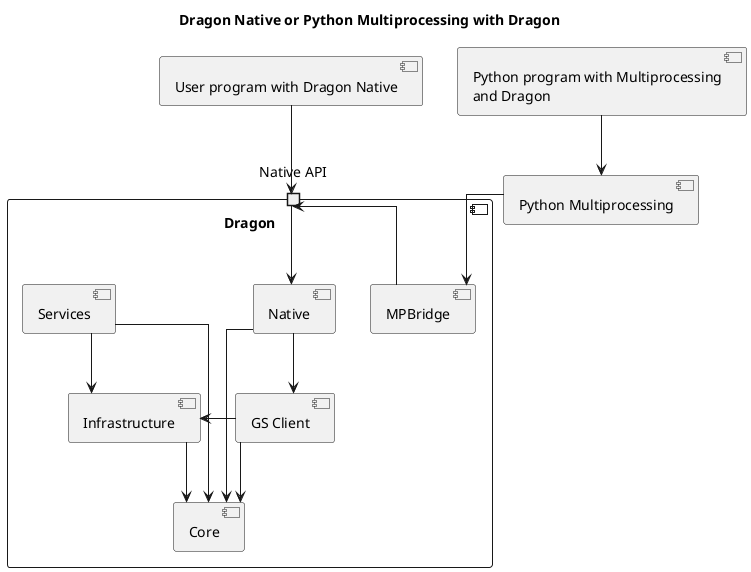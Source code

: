 @startuml

title "Dragon Native or Python Multiprocessing with Dragon"

skinparam componentStyle uml2
skinparam shadowing false
skinparam monochrome true

skinparam linetype ortho
' skinparam linetype polyline
' skinparam nodesep 30
' skinparam ranksep 20

[User program with Dragon Native] as UPN
[Python program with Multiprocessing\nand Dragon] as UPM
' [User Program in\nC/C++, FORTRAN, Python] as UPD
' [User Program \nwith Dragon Core] as UPDC
' [User Program \nwith Dragon Services] as UPDD
[Python Multiprocessing] as MP
UPM -d-> MP
' UPN -d-> MP

component "Dragon" {

    portin "Native API" as native_api

    [MPBridge] as DMPB
    [Native] as DNAT
    [GS Client] as DCLIENT
    [Infrastructure] as DINF
    [Core] as DCORE
    [Services] as DSERVICE

    DNAT <-- native_api

    DMPB --> native_api
    DNAT -d-> DCLIENT
    DNAT -d-> DCORE
    DCLIENT -l-> DINF
    DCLIENT --> DCORE
    DINF --> DCORE
    DSERVICE --> DINF
    DSERVICE --> DCORE
}

UPN --> native_api
MP -d-> DMPB

' UPDD -l-> client_api
' UPDD -l-> inf_api
' UPDD -l-> core_api
' UPDC -l-> core_api

'in case we want to hide components
hide $hidden
@enduml